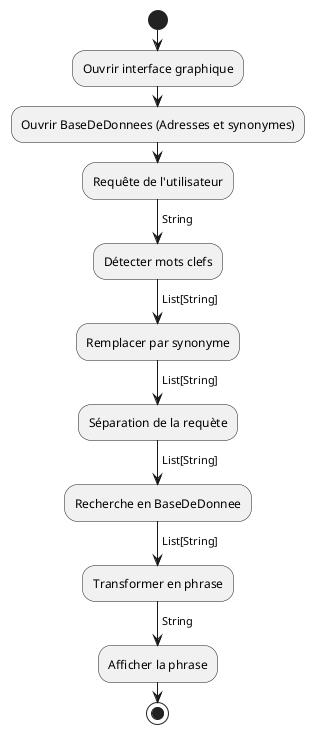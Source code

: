 @startuml
'https://plantuml.com/activity-diagram-beta

start

:Ouvrir interface graphique;

:Ouvrir BaseDeDonnees (Adresses et synonymes);

:Requête de l'utilisateur;

-> String;

:Détecter mots clefs;

-> List[String];

:Remplacer par synonyme;

-> List[String];

:Séparation de la requète;

-> List[String];

:Recherche en BaseDeDonnee;

-> List[String];

:Transformer en phrase;

-> String;

:Afficher la phrase;

stop

@enduml
